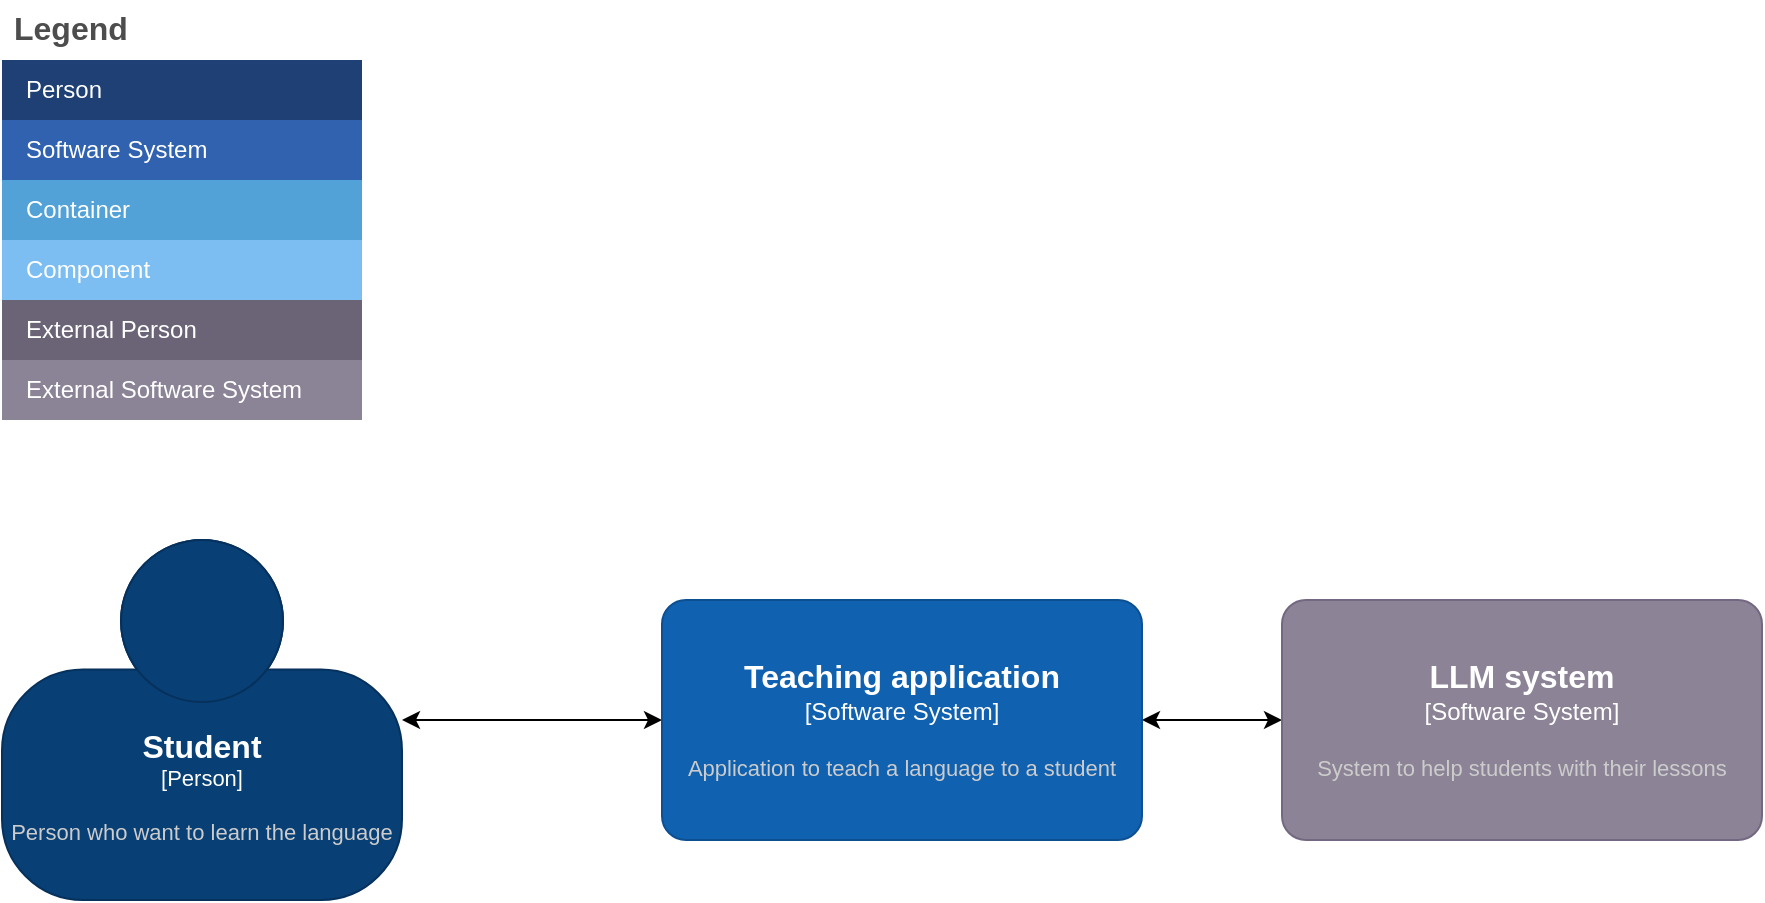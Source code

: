 <mxfile version="26.0.11" pages="3">
  <diagram name="System context diagram" id="aN_9jVO7q6sepmwTys5X">
    <mxGraphModel dx="1434" dy="738" grid="1" gridSize="10" guides="1" tooltips="1" connect="1" arrows="1" fold="1" page="1" pageScale="1" pageWidth="827" pageHeight="1169" math="0" shadow="0">
      <root>
        <mxCell id="0" />
        <mxCell id="1" parent="0" />
        <mxCell id="CmUgu9I3wbJfP3efiQkR-6" style="edgeStyle=orthogonalEdgeStyle;rounded=0;orthogonalLoop=1;jettySize=auto;html=1;startArrow=classic;startFill=1;" edge="1" parent="1" source="CmUgu9I3wbJfP3efiQkR-1" target="CmUgu9I3wbJfP3efiQkR-2">
          <mxGeometry relative="1" as="geometry" />
        </mxCell>
        <object placeholders="1" c4Name="Student" c4Type="Person" c4Description="Person who want to learn the language" label="&lt;font style=&quot;font-size: 16px&quot;&gt;&lt;b&gt;%c4Name%&lt;/b&gt;&lt;/font&gt;&lt;div&gt;[%c4Type%]&lt;/div&gt;&lt;br&gt;&lt;div&gt;&lt;font style=&quot;font-size: 11px&quot;&gt;&lt;font color=&quot;#cccccc&quot;&gt;%c4Description%&lt;/font&gt;&lt;/div&gt;" id="CmUgu9I3wbJfP3efiQkR-1">
          <mxCell style="html=1;fontSize=11;dashed=0;whiteSpace=wrap;fillColor=#083F75;strokeColor=#06315C;fontColor=#ffffff;shape=mxgraph.c4.person2;align=center;metaEdit=1;points=[[0.5,0,0],[1,0.5,0],[1,0.75,0],[0.75,1,0],[0.5,1,0],[0.25,1,0],[0,0.75,0],[0,0.5,0]];resizable=0;" vertex="1" parent="1">
            <mxGeometry x="40" y="270" width="200" height="180" as="geometry" />
          </mxCell>
        </object>
        <mxCell id="CmUgu9I3wbJfP3efiQkR-8" style="edgeStyle=orthogonalEdgeStyle;rounded=0;orthogonalLoop=1;jettySize=auto;html=1;startArrow=classic;startFill=1;" edge="1" parent="1" source="CmUgu9I3wbJfP3efiQkR-2" target="CmUgu9I3wbJfP3efiQkR-9">
          <mxGeometry relative="1" as="geometry">
            <mxPoint x="760" y="360" as="targetPoint" />
          </mxGeometry>
        </mxCell>
        <object placeholders="1" c4Name="Teaching application" c4Type="Software System" c4Description="Application to teach a language to a student" label="&lt;font style=&quot;font-size: 16px&quot;&gt;&lt;b&gt;%c4Name%&lt;/b&gt;&lt;/font&gt;&lt;div&gt;[%c4Type%]&lt;/div&gt;&lt;br&gt;&lt;div&gt;&lt;font style=&quot;font-size: 11px&quot;&gt;&lt;font color=&quot;#cccccc&quot;&gt;%c4Description%&lt;/font&gt;&lt;/div&gt;" id="CmUgu9I3wbJfP3efiQkR-2">
          <mxCell style="rounded=1;whiteSpace=wrap;html=1;labelBackgroundColor=none;fillColor=#1061B0;fontColor=#ffffff;align=center;arcSize=10;strokeColor=#0D5091;metaEdit=1;resizable=0;points=[[0.25,0,0],[0.5,0,0],[0.75,0,0],[1,0.25,0],[1,0.5,0],[1,0.75,0],[0.75,1,0],[0.5,1,0],[0.25,1,0],[0,0.75,0],[0,0.5,0],[0,0.25,0]];" vertex="1" parent="1">
            <mxGeometry x="370" y="300" width="240" height="120" as="geometry" />
          </mxCell>
        </object>
        <object placeholders="1" c4Name="LLM system" c4Type="Software System" c4Description="System to help students with their lessons" label="&lt;font style=&quot;font-size: 16px&quot;&gt;&lt;b&gt;%c4Name%&lt;/b&gt;&lt;/font&gt;&lt;div&gt;[%c4Type%]&lt;/div&gt;&lt;br&gt;&lt;div&gt;&lt;font style=&quot;font-size: 11px&quot;&gt;&lt;font color=&quot;#cccccc&quot;&gt;%c4Description%&lt;/font&gt;&lt;/div&gt;" id="CmUgu9I3wbJfP3efiQkR-9">
          <mxCell style="rounded=1;whiteSpace=wrap;html=1;labelBackgroundColor=none;fillColor=#8C8496;fontColor=#ffffff;align=center;arcSize=10;strokeColor=#736782;metaEdit=1;resizable=0;points=[[0.25,0,0],[0.5,0,0],[0.75,0,0],[1,0.25,0],[1,0.5,0],[1,0.75,0],[0.75,1,0],[0.5,1,0],[0.25,1,0],[0,0.75,0],[0,0.5,0],[0,0.25,0]];" vertex="1" parent="1">
            <mxGeometry x="680" y="300" width="240" height="120" as="geometry" />
          </mxCell>
        </object>
        <mxCell id="CmUgu9I3wbJfP3efiQkR-10" value="Legend" style="shape=table;startSize=30;container=1;collapsible=0;childLayout=tableLayout;fontSize=16;align=left;verticalAlign=top;fillColor=none;strokeColor=none;fontColor=#4D4D4D;fontStyle=1;spacingLeft=6;spacing=0;resizable=0;" vertex="1" parent="1">
          <mxGeometry x="40" width="180" height="210" as="geometry" />
        </mxCell>
        <mxCell id="CmUgu9I3wbJfP3efiQkR-11" value="" style="shape=tableRow;horizontal=0;startSize=0;swimlaneHead=0;swimlaneBody=0;strokeColor=inherit;top=0;left=0;bottom=0;right=0;collapsible=0;dropTarget=0;fillColor=none;points=[[0,0.5],[1,0.5]];portConstraint=eastwest;fontSize=12;" vertex="1" parent="CmUgu9I3wbJfP3efiQkR-10">
          <mxGeometry y="30" width="180" height="30" as="geometry" />
        </mxCell>
        <mxCell id="CmUgu9I3wbJfP3efiQkR-12" value="Person" style="shape=partialRectangle;html=1;whiteSpace=wrap;connectable=0;strokeColor=inherit;overflow=hidden;fillColor=#1E4074;top=0;left=0;bottom=0;right=0;pointerEvents=1;fontSize=12;align=left;fontColor=#FFFFFF;gradientColor=none;spacingLeft=10;spacingRight=4;" vertex="1" parent="CmUgu9I3wbJfP3efiQkR-11">
          <mxGeometry width="180" height="30" as="geometry">
            <mxRectangle width="180" height="30" as="alternateBounds" />
          </mxGeometry>
        </mxCell>
        <mxCell id="CmUgu9I3wbJfP3efiQkR-13" value="" style="shape=tableRow;horizontal=0;startSize=0;swimlaneHead=0;swimlaneBody=0;strokeColor=inherit;top=0;left=0;bottom=0;right=0;collapsible=0;dropTarget=0;fillColor=none;points=[[0,0.5],[1,0.5]];portConstraint=eastwest;fontSize=12;" vertex="1" parent="CmUgu9I3wbJfP3efiQkR-10">
          <mxGeometry y="60" width="180" height="30" as="geometry" />
        </mxCell>
        <mxCell id="CmUgu9I3wbJfP3efiQkR-14" value="Software System" style="shape=partialRectangle;html=1;whiteSpace=wrap;connectable=0;strokeColor=inherit;overflow=hidden;fillColor=#3162AF;top=0;left=0;bottom=0;right=0;pointerEvents=1;fontSize=12;align=left;fontColor=#FFFFFF;gradientColor=none;spacingLeft=10;spacingRight=4;" vertex="1" parent="CmUgu9I3wbJfP3efiQkR-13">
          <mxGeometry width="180" height="30" as="geometry">
            <mxRectangle width="180" height="30" as="alternateBounds" />
          </mxGeometry>
        </mxCell>
        <mxCell id="CmUgu9I3wbJfP3efiQkR-15" value="" style="shape=tableRow;horizontal=0;startSize=0;swimlaneHead=0;swimlaneBody=0;strokeColor=inherit;top=0;left=0;bottom=0;right=0;collapsible=0;dropTarget=0;fillColor=none;points=[[0,0.5],[1,0.5]];portConstraint=eastwest;fontSize=12;" vertex="1" parent="CmUgu9I3wbJfP3efiQkR-10">
          <mxGeometry y="90" width="180" height="30" as="geometry" />
        </mxCell>
        <mxCell id="CmUgu9I3wbJfP3efiQkR-16" value="Container" style="shape=partialRectangle;html=1;whiteSpace=wrap;connectable=0;strokeColor=inherit;overflow=hidden;fillColor=#52a2d8;top=0;left=0;bottom=0;right=0;pointerEvents=1;fontSize=12;align=left;fontColor=#FFFFFF;gradientColor=none;spacingLeft=10;spacingRight=4;" vertex="1" parent="CmUgu9I3wbJfP3efiQkR-15">
          <mxGeometry width="180" height="30" as="geometry">
            <mxRectangle width="180" height="30" as="alternateBounds" />
          </mxGeometry>
        </mxCell>
        <mxCell id="CmUgu9I3wbJfP3efiQkR-17" value="" style="shape=tableRow;horizontal=0;startSize=0;swimlaneHead=0;swimlaneBody=0;strokeColor=inherit;top=0;left=0;bottom=0;right=0;collapsible=0;dropTarget=0;fillColor=none;points=[[0,0.5],[1,0.5]];portConstraint=eastwest;fontSize=12;" vertex="1" parent="CmUgu9I3wbJfP3efiQkR-10">
          <mxGeometry y="120" width="180" height="30" as="geometry" />
        </mxCell>
        <mxCell id="CmUgu9I3wbJfP3efiQkR-18" value="Component" style="shape=partialRectangle;html=1;whiteSpace=wrap;connectable=0;strokeColor=inherit;overflow=hidden;fillColor=#7dbef2;top=0;left=0;bottom=0;right=0;pointerEvents=1;fontSize=12;align=left;fontColor=#FFFFFF;gradientColor=none;spacingLeft=10;spacingRight=4;" vertex="1" parent="CmUgu9I3wbJfP3efiQkR-17">
          <mxGeometry width="180" height="30" as="geometry">
            <mxRectangle width="180" height="30" as="alternateBounds" />
          </mxGeometry>
        </mxCell>
        <mxCell id="CmUgu9I3wbJfP3efiQkR-19" value="" style="shape=tableRow;horizontal=0;startSize=0;swimlaneHead=0;swimlaneBody=0;strokeColor=inherit;top=0;left=0;bottom=0;right=0;collapsible=0;dropTarget=0;fillColor=none;points=[[0,0.5],[1,0.5]];portConstraint=eastwest;fontSize=12;" vertex="1" parent="CmUgu9I3wbJfP3efiQkR-10">
          <mxGeometry y="150" width="180" height="30" as="geometry" />
        </mxCell>
        <mxCell id="CmUgu9I3wbJfP3efiQkR-20" value="External Person" style="shape=partialRectangle;html=1;whiteSpace=wrap;connectable=0;strokeColor=inherit;overflow=hidden;fillColor=#6b6477;top=0;left=0;bottom=0;right=0;pointerEvents=1;fontSize=12;align=left;fontColor=#FFFFFF;gradientColor=none;spacingLeft=10;spacingRight=4;" vertex="1" parent="CmUgu9I3wbJfP3efiQkR-19">
          <mxGeometry width="180" height="30" as="geometry">
            <mxRectangle width="180" height="30" as="alternateBounds" />
          </mxGeometry>
        </mxCell>
        <mxCell id="CmUgu9I3wbJfP3efiQkR-21" value="" style="shape=tableRow;horizontal=0;startSize=0;swimlaneHead=0;swimlaneBody=0;strokeColor=inherit;top=0;left=0;bottom=0;right=0;collapsible=0;dropTarget=0;fillColor=none;points=[[0,0.5],[1,0.5]];portConstraint=eastwest;fontSize=12;" vertex="1" parent="CmUgu9I3wbJfP3efiQkR-10">
          <mxGeometry y="180" width="180" height="30" as="geometry" />
        </mxCell>
        <mxCell id="CmUgu9I3wbJfP3efiQkR-22" value="External Software System" style="shape=partialRectangle;html=1;whiteSpace=wrap;connectable=0;strokeColor=inherit;overflow=hidden;fillColor=#8b8496;top=0;left=0;bottom=0;right=0;pointerEvents=1;fontSize=12;align=left;fontColor=#FFFFFF;gradientColor=none;spacingLeft=10;spacingRight=4;" vertex="1" parent="CmUgu9I3wbJfP3efiQkR-21">
          <mxGeometry width="180" height="30" as="geometry">
            <mxRectangle width="180" height="30" as="alternateBounds" />
          </mxGeometry>
        </mxCell>
      </root>
    </mxGraphModel>
  </diagram>
  <diagram id="MzyK1jZ0PgSWaddkWsds" name="Conceptual diagram">
    <mxGraphModel dx="1434" dy="738" grid="1" gridSize="10" guides="1" tooltips="1" connect="1" arrows="1" fold="1" page="1" pageScale="1" pageWidth="827" pageHeight="1169" math="0" shadow="0">
      <root>
        <mxCell id="0" />
        <mxCell id="1" parent="0" />
        <mxCell id="yqwuXTLjDyiq_05kDCI0-1" style="edgeStyle=orthogonalEdgeStyle;rounded=0;orthogonalLoop=1;jettySize=auto;html=1;startArrow=classic;startFill=1;" parent="1" source="yqwuXTLjDyiq_05kDCI0-2" target="yqwuXTLjDyiq_05kDCI0-25" edge="1">
          <mxGeometry relative="1" as="geometry">
            <mxPoint x="850" y="310" as="targetPoint" />
          </mxGeometry>
        </mxCell>
        <object placeholders="1" c4Name="Student" c4Type="Person" c4Description="Person who want to learn the language" label="&lt;font style=&quot;font-size: 16px&quot;&gt;&lt;b&gt;%c4Name%&lt;/b&gt;&lt;/font&gt;&lt;div&gt;[%c4Type%]&lt;/div&gt;&lt;br&gt;&lt;div&gt;&lt;font style=&quot;font-size: 11px&quot;&gt;&lt;font color=&quot;#cccccc&quot;&gt;%c4Description%&lt;/font&gt;&lt;/div&gt;" id="yqwuXTLjDyiq_05kDCI0-2">
          <mxCell style="html=1;fontSize=11;dashed=0;whiteSpace=wrap;fillColor=#083F75;strokeColor=#06315C;fontColor=#ffffff;shape=mxgraph.c4.person2;align=center;metaEdit=1;points=[[0.5,0,0],[1,0.5,0],[1,0.75,0],[0.75,1,0],[0.5,1,0],[0.25,1,0],[0,0.75,0],[0,0.5,0]];resizable=0;" parent="1" vertex="1">
            <mxGeometry x="340" y="90" width="200" height="180" as="geometry" />
          </mxCell>
        </object>
        <object placeholders="1" c4Name="LLM system" c4Type="Software System" c4Description="System to help students with their lessons" label="&lt;font style=&quot;font-size: 16px&quot;&gt;&lt;b&gt;%c4Name%&lt;/b&gt;&lt;/font&gt;&lt;div&gt;[%c4Type%]&lt;/div&gt;&lt;br&gt;&lt;div&gt;&lt;font style=&quot;font-size: 11px&quot;&gt;&lt;font color=&quot;#cccccc&quot;&gt;%c4Description%&lt;/font&gt;&lt;/div&gt;" id="yqwuXTLjDyiq_05kDCI0-9">
          <mxCell style="rounded=1;whiteSpace=wrap;html=1;labelBackgroundColor=none;fillColor=#8C8496;fontColor=#ffffff;align=center;arcSize=10;strokeColor=#736782;metaEdit=1;resizable=0;points=[[0.25,0,0],[0.5,0,0],[0.75,0,0],[1,0.25,0],[1,0.5,0],[1,0.75,0],[0.75,1,0],[0.5,1,0],[0.25,1,0],[0,0.75,0],[0,0.5,0],[0,0.25,0]];" parent="1" vertex="1">
            <mxGeometry x="1670" y="390" width="240" height="120" as="geometry" />
          </mxCell>
        </object>
        <mxCell id="yqwuXTLjDyiq_05kDCI0-10" value="Legend" style="shape=table;startSize=30;container=1;collapsible=0;childLayout=tableLayout;fontSize=16;align=left;verticalAlign=top;fillColor=none;strokeColor=none;fontColor=#4D4D4D;fontStyle=1;spacingLeft=6;spacing=0;resizable=0;" parent="1" vertex="1">
          <mxGeometry x="350" y="320" width="180" height="210" as="geometry" />
        </mxCell>
        <mxCell id="yqwuXTLjDyiq_05kDCI0-11" value="" style="shape=tableRow;horizontal=0;startSize=0;swimlaneHead=0;swimlaneBody=0;strokeColor=inherit;top=0;left=0;bottom=0;right=0;collapsible=0;dropTarget=0;fillColor=none;points=[[0,0.5],[1,0.5]];portConstraint=eastwest;fontSize=12;" parent="yqwuXTLjDyiq_05kDCI0-10" vertex="1">
          <mxGeometry y="30" width="180" height="30" as="geometry" />
        </mxCell>
        <mxCell id="yqwuXTLjDyiq_05kDCI0-12" value="Person" style="shape=partialRectangle;html=1;whiteSpace=wrap;connectable=0;strokeColor=inherit;overflow=hidden;fillColor=#1E4074;top=0;left=0;bottom=0;right=0;pointerEvents=1;fontSize=12;align=left;fontColor=#FFFFFF;gradientColor=none;spacingLeft=10;spacingRight=4;" parent="yqwuXTLjDyiq_05kDCI0-11" vertex="1">
          <mxGeometry width="180" height="30" as="geometry">
            <mxRectangle width="180" height="30" as="alternateBounds" />
          </mxGeometry>
        </mxCell>
        <mxCell id="yqwuXTLjDyiq_05kDCI0-13" value="" style="shape=tableRow;horizontal=0;startSize=0;swimlaneHead=0;swimlaneBody=0;strokeColor=inherit;top=0;left=0;bottom=0;right=0;collapsible=0;dropTarget=0;fillColor=none;points=[[0,0.5],[1,0.5]];portConstraint=eastwest;fontSize=12;" parent="yqwuXTLjDyiq_05kDCI0-10" vertex="1">
          <mxGeometry y="60" width="180" height="30" as="geometry" />
        </mxCell>
        <mxCell id="yqwuXTLjDyiq_05kDCI0-14" value="Software System" style="shape=partialRectangle;html=1;whiteSpace=wrap;connectable=0;strokeColor=inherit;overflow=hidden;fillColor=#3162AF;top=0;left=0;bottom=0;right=0;pointerEvents=1;fontSize=12;align=left;fontColor=#FFFFFF;gradientColor=none;spacingLeft=10;spacingRight=4;" parent="yqwuXTLjDyiq_05kDCI0-13" vertex="1">
          <mxGeometry width="180" height="30" as="geometry">
            <mxRectangle width="180" height="30" as="alternateBounds" />
          </mxGeometry>
        </mxCell>
        <mxCell id="yqwuXTLjDyiq_05kDCI0-15" value="" style="shape=tableRow;horizontal=0;startSize=0;swimlaneHead=0;swimlaneBody=0;strokeColor=inherit;top=0;left=0;bottom=0;right=0;collapsible=0;dropTarget=0;fillColor=none;points=[[0,0.5],[1,0.5]];portConstraint=eastwest;fontSize=12;" parent="yqwuXTLjDyiq_05kDCI0-10" vertex="1">
          <mxGeometry y="90" width="180" height="30" as="geometry" />
        </mxCell>
        <mxCell id="yqwuXTLjDyiq_05kDCI0-16" value="Container" style="shape=partialRectangle;html=1;whiteSpace=wrap;connectable=0;strokeColor=inherit;overflow=hidden;fillColor=#52a2d8;top=0;left=0;bottom=0;right=0;pointerEvents=1;fontSize=12;align=left;fontColor=#FFFFFF;gradientColor=none;spacingLeft=10;spacingRight=4;" parent="yqwuXTLjDyiq_05kDCI0-15" vertex="1">
          <mxGeometry width="180" height="30" as="geometry">
            <mxRectangle width="180" height="30" as="alternateBounds" />
          </mxGeometry>
        </mxCell>
        <mxCell id="yqwuXTLjDyiq_05kDCI0-17" value="" style="shape=tableRow;horizontal=0;startSize=0;swimlaneHead=0;swimlaneBody=0;strokeColor=inherit;top=0;left=0;bottom=0;right=0;collapsible=0;dropTarget=0;fillColor=none;points=[[0,0.5],[1,0.5]];portConstraint=eastwest;fontSize=12;" parent="yqwuXTLjDyiq_05kDCI0-10" vertex="1">
          <mxGeometry y="120" width="180" height="30" as="geometry" />
        </mxCell>
        <mxCell id="yqwuXTLjDyiq_05kDCI0-18" value="Component" style="shape=partialRectangle;html=1;whiteSpace=wrap;connectable=0;strokeColor=inherit;overflow=hidden;fillColor=#7dbef2;top=0;left=0;bottom=0;right=0;pointerEvents=1;fontSize=12;align=left;fontColor=#FFFFFF;gradientColor=none;spacingLeft=10;spacingRight=4;" parent="yqwuXTLjDyiq_05kDCI0-17" vertex="1">
          <mxGeometry width="180" height="30" as="geometry">
            <mxRectangle width="180" height="30" as="alternateBounds" />
          </mxGeometry>
        </mxCell>
        <mxCell id="yqwuXTLjDyiq_05kDCI0-19" value="" style="shape=tableRow;horizontal=0;startSize=0;swimlaneHead=0;swimlaneBody=0;strokeColor=inherit;top=0;left=0;bottom=0;right=0;collapsible=0;dropTarget=0;fillColor=none;points=[[0,0.5],[1,0.5]];portConstraint=eastwest;fontSize=12;" parent="yqwuXTLjDyiq_05kDCI0-10" vertex="1">
          <mxGeometry y="150" width="180" height="30" as="geometry" />
        </mxCell>
        <mxCell id="yqwuXTLjDyiq_05kDCI0-20" value="External Person" style="shape=partialRectangle;html=1;whiteSpace=wrap;connectable=0;strokeColor=inherit;overflow=hidden;fillColor=#6b6477;top=0;left=0;bottom=0;right=0;pointerEvents=1;fontSize=12;align=left;fontColor=#FFFFFF;gradientColor=none;spacingLeft=10;spacingRight=4;" parent="yqwuXTLjDyiq_05kDCI0-19" vertex="1">
          <mxGeometry width="180" height="30" as="geometry">
            <mxRectangle width="180" height="30" as="alternateBounds" />
          </mxGeometry>
        </mxCell>
        <mxCell id="yqwuXTLjDyiq_05kDCI0-21" value="" style="shape=tableRow;horizontal=0;startSize=0;swimlaneHead=0;swimlaneBody=0;strokeColor=inherit;top=0;left=0;bottom=0;right=0;collapsible=0;dropTarget=0;fillColor=none;points=[[0,0.5],[1,0.5]];portConstraint=eastwest;fontSize=12;" parent="yqwuXTLjDyiq_05kDCI0-10" vertex="1">
          <mxGeometry y="180" width="180" height="30" as="geometry" />
        </mxCell>
        <mxCell id="yqwuXTLjDyiq_05kDCI0-22" value="External Software System" style="shape=partialRectangle;html=1;whiteSpace=wrap;connectable=0;strokeColor=inherit;overflow=hidden;fillColor=#8b8496;top=0;left=0;bottom=0;right=0;pointerEvents=1;fontSize=12;align=left;fontColor=#FFFFFF;gradientColor=none;spacingLeft=10;spacingRight=4;" parent="yqwuXTLjDyiq_05kDCI0-21" vertex="1">
          <mxGeometry width="180" height="30" as="geometry">
            <mxRectangle width="180" height="30" as="alternateBounds" />
          </mxGeometry>
        </mxCell>
        <object placeholders="1" c4Name="Teaching system" c4Type="SystemScopeBoundary" c4Application="Software System" label="&lt;font style=&quot;font-size: 16px&quot;&gt;&lt;b&gt;&lt;div style=&quot;text-align: left&quot;&gt;%c4Name%&lt;/div&gt;&lt;/b&gt;&lt;/font&gt;&lt;div style=&quot;text-align: left&quot;&gt;[%c4Application%]&lt;/div&gt;" id="yqwuXTLjDyiq_05kDCI0-23">
          <mxCell style="rounded=1;fontSize=11;whiteSpace=wrap;html=1;dashed=1;arcSize=20;fillColor=none;strokeColor=#666666;fontColor=#333333;labelBackgroundColor=none;align=left;verticalAlign=bottom;labelBorderColor=none;spacingTop=0;spacing=10;dashPattern=8 4;metaEdit=1;rotatable=0;perimeter=rectanglePerimeter;noLabel=0;labelPadding=0;allowArrows=0;connectable=0;expand=0;recursiveResize=0;editable=1;pointerEvents=0;absoluteArcSize=1;points=[[0.25,0,0],[0.5,0,0],[0.75,0,0],[1,0.25,0],[1,0.5,0],[1,0.75,0],[0.75,1,0],[0.5,1,0],[0.25,1,0],[0,0.75,0],[0,0.5,0],[0,0.25,0]];" parent="1" vertex="1">
            <mxGeometry x="650" y="70" width="890" height="750" as="geometry" />
          </mxCell>
        </object>
        <mxCell id="II3BnbkmQX-80C8ToJDy-2" style="edgeStyle=orthogonalEdgeStyle;rounded=0;orthogonalLoop=1;jettySize=auto;html=1;startArrow=classic;startFill=1;" parent="1" source="yqwuXTLjDyiq_05kDCI0-24" target="yqwuXTLjDyiq_05kDCI0-26" edge="1">
          <mxGeometry relative="1" as="geometry" />
        </mxCell>
        <object placeholders="1" c4Name="Single page application" c4Type="Container" c4Technology="e.g. JavaScript, Angular etc." c4Description="Description of web browser container role/responsibility." label="&lt;font style=&quot;font-size: 16px&quot;&gt;&lt;b&gt;%c4Name%&lt;/b&gt;&lt;/font&gt;&lt;div&gt;[%c4Type%:&amp;nbsp;%c4Technology%]&lt;/div&gt;&lt;br&gt;&lt;div&gt;&lt;font style=&quot;font-size: 11px&quot;&gt;&lt;font color=&quot;#E6E6E6&quot;&gt;%c4Description%&lt;/font&gt;&lt;/div&gt;" id="yqwuXTLjDyiq_05kDCI0-24">
          <mxCell style="shape=mxgraph.c4.webBrowserContainer2;whiteSpace=wrap;html=1;boundedLbl=1;rounded=0;labelBackgroundColor=none;strokeColor=#118ACD;fillColor=#23A2D9;strokeColor=#118ACD;strokeColor2=#0E7DAD;fontSize=12;fontColor=#ffffff;align=center;metaEdit=1;points=[[0.5,0,0],[1,0.25,0],[1,0.5,0],[1,0.75,0],[0.5,1,0],[0,0.75,0],[0,0.5,0],[0,0.25,0]];resizable=0;" parent="1" vertex="1">
            <mxGeometry x="1120" y="100" width="240" height="160" as="geometry" />
          </mxCell>
        </object>
        <mxCell id="II3BnbkmQX-80C8ToJDy-1" style="edgeStyle=orthogonalEdgeStyle;rounded=0;orthogonalLoop=1;jettySize=auto;html=1;startArrow=classic;startFill=1;" parent="1" source="yqwuXTLjDyiq_05kDCI0-25" target="yqwuXTLjDyiq_05kDCI0-24" edge="1">
          <mxGeometry relative="1" as="geometry" />
        </mxCell>
        <object placeholders="1" c4Name="Web application" c4Type="Container" c4Technology="React" c4Description="Delivers the static pages and the internet teaching single page application" label="&lt;font style=&quot;font-size: 16px&quot;&gt;&lt;b&gt;%c4Name%&lt;/b&gt;&lt;/font&gt;&lt;div&gt;[%c4Type%: %c4Technology%]&lt;/div&gt;&lt;br&gt;&lt;div&gt;&lt;font style=&quot;font-size: 11px&quot;&gt;&lt;font color=&quot;#E6E6E6&quot;&gt;%c4Description%&lt;/font&gt;&lt;/div&gt;" id="yqwuXTLjDyiq_05kDCI0-25">
          <mxCell style="rounded=1;whiteSpace=wrap;html=1;fontSize=11;labelBackgroundColor=none;fillColor=#23A2D9;fontColor=#ffffff;align=center;arcSize=10;strokeColor=#0E7DAD;metaEdit=1;resizable=0;points=[[0.25,0,0],[0.5,0,0],[0.75,0,0],[1,0.25,0],[1,0.5,0],[1,0.75,0],[0.75,1,0],[0.5,1,0],[0.25,1,0],[0,0.75,0],[0,0.5,0],[0,0.25,0]];" parent="1" vertex="1">
            <mxGeometry x="750" y="120" width="240" height="120" as="geometry" />
          </mxCell>
        </object>
        <mxCell id="II3BnbkmQX-80C8ToJDy-3" style="edgeStyle=orthogonalEdgeStyle;rounded=0;orthogonalLoop=1;jettySize=auto;html=1;startArrow=classic;startFill=1;" parent="1" source="yqwuXTLjDyiq_05kDCI0-26" target="yqwuXTLjDyiq_05kDCI0-9" edge="1">
          <mxGeometry relative="1" as="geometry" />
        </mxCell>
        <mxCell id="pTzR2u-v7yI4xB5oMfek-2" style="edgeStyle=orthogonalEdgeStyle;rounded=0;orthogonalLoop=1;jettySize=auto;html=1;startArrow=classic;startFill=1;" parent="1" source="yqwuXTLjDyiq_05kDCI0-26" target="nAzOKeVRJL5CSSMwaylC-1" edge="1">
          <mxGeometry relative="1" as="geometry" />
        </mxCell>
        <object placeholders="1" c4Name="Api application" c4Type="Container" c4Technology="Python, Flask" c4Description="Provides the teaching functionalities via RestFull API" label="&lt;font style=&quot;font-size: 16px&quot;&gt;&lt;b&gt;%c4Name%&lt;/b&gt;&lt;/font&gt;&lt;div&gt;[%c4Type%: %c4Technology%]&lt;/div&gt;&lt;br&gt;&lt;div&gt;&lt;font style=&quot;font-size: 11px&quot;&gt;&lt;font color=&quot;#E6E6E6&quot;&gt;%c4Description%&lt;/font&gt;&lt;/div&gt;" id="yqwuXTLjDyiq_05kDCI0-26">
          <mxCell style="rounded=1;whiteSpace=wrap;html=1;fontSize=11;labelBackgroundColor=none;fillColor=#23A2D9;fontColor=#ffffff;align=center;arcSize=10;strokeColor=#0E7DAD;metaEdit=1;resizable=0;points=[[0.25,0,0],[0.5,0,0],[0.75,0,0],[1,0.25,0],[1,0.5,0],[1,0.75,0],[0.75,1,0],[0.5,1,0],[0.25,1,0],[0,0.75,0],[0,0.5,0],[0,0.25,0]];" parent="1" vertex="1">
            <mxGeometry x="1120" y="390" width="240" height="120" as="geometry" />
          </mxCell>
        </object>
        <object placeholders="1" c4Name="Teaching Database" c4Type="Container" c4Technology="SQLite3" c4Description="Store user information and teaching elements" label="&lt;font style=&quot;font-size: 16px&quot;&gt;&lt;b&gt;%c4Name%&lt;/b&gt;&lt;/font&gt;&lt;div&gt;[%c4Type%:&amp;nbsp;%c4Technology%]&lt;/div&gt;&lt;br&gt;&lt;div&gt;&lt;font style=&quot;font-size: 11px&quot;&gt;&lt;font color=&quot;#E6E6E6&quot;&gt;%c4Description%&lt;/font&gt;&lt;/div&gt;" id="nAzOKeVRJL5CSSMwaylC-1">
          <mxCell style="shape=cylinder3;size=15;whiteSpace=wrap;html=1;boundedLbl=1;rounded=0;labelBackgroundColor=none;fillColor=#23A2D9;fontSize=12;fontColor=#ffffff;align=center;strokeColor=#0E7DAD;metaEdit=1;points=[[0.5,0,0],[1,0.25,0],[1,0.5,0],[1,0.75,0],[0.5,1,0],[0,0.75,0],[0,0.5,0],[0,0.25,0]];resizable=0;" parent="1" vertex="1">
            <mxGeometry x="1120" y="660" width="240" height="120" as="geometry" />
          </mxCell>
        </object>
      </root>
    </mxGraphModel>
  </diagram>
  <diagram id="6ARZYM0lOGHH6YCxGidD" name="Logical diagram">
    <mxGraphModel dx="1509" dy="777" grid="1" gridSize="10" guides="1" tooltips="1" connect="1" arrows="1" fold="1" page="1" pageScale="1" pageWidth="827" pageHeight="1169" math="0" shadow="0">
      <root>
        <mxCell id="0" />
        <mxCell id="1" parent="0" />
        <object placeholders="1" c4Name="LLM system" c4Type="Software System" c4Description="System to help students with their lessons" label="&lt;font style=&quot;font-size: 16px&quot;&gt;&lt;b&gt;%c4Name%&lt;/b&gt;&lt;/font&gt;&lt;div&gt;[%c4Type%]&lt;/div&gt;&lt;br&gt;&lt;div&gt;&lt;font style=&quot;font-size: 11px&quot;&gt;&lt;font color=&quot;#cccccc&quot;&gt;%c4Description%&lt;/font&gt;&lt;/div&gt;" id="WxLrK4Px1-FRtkLCUEh5-3">
          <mxCell style="rounded=1;whiteSpace=wrap;html=1;labelBackgroundColor=none;fillColor=#8C8496;fontColor=#ffffff;align=center;arcSize=10;strokeColor=#736782;metaEdit=1;resizable=0;points=[[0.25,0,0],[0.5,0,0],[0.75,0,0],[1,0.25,0],[1,0.5,0],[1,0.75,0],[0.75,1,0],[0.5,1,0],[0.25,1,0],[0,0.75,0],[0,0.5,0],[0,0.25,0]];" parent="1" vertex="1">
            <mxGeometry x="2850" y="571" width="240" height="120" as="geometry" />
          </mxCell>
        </object>
        <mxCell id="WxLrK4Px1-FRtkLCUEh5-4" value="Legend" style="shape=table;startSize=30;container=1;collapsible=0;childLayout=tableLayout;fontSize=16;align=left;verticalAlign=top;fillColor=none;strokeColor=none;fontColor=#4D4D4D;fontStyle=1;spacingLeft=6;spacing=0;resizable=0;" parent="1" vertex="1">
          <mxGeometry x="270" y="710" width="180" height="210" as="geometry" />
        </mxCell>
        <mxCell id="WxLrK4Px1-FRtkLCUEh5-5" value="" style="shape=tableRow;horizontal=0;startSize=0;swimlaneHead=0;swimlaneBody=0;strokeColor=inherit;top=0;left=0;bottom=0;right=0;collapsible=0;dropTarget=0;fillColor=none;points=[[0,0.5],[1,0.5]];portConstraint=eastwest;fontSize=12;" parent="WxLrK4Px1-FRtkLCUEh5-4" vertex="1">
          <mxGeometry y="30" width="180" height="30" as="geometry" />
        </mxCell>
        <mxCell id="WxLrK4Px1-FRtkLCUEh5-6" value="Person" style="shape=partialRectangle;html=1;whiteSpace=wrap;connectable=0;strokeColor=inherit;overflow=hidden;fillColor=#1E4074;top=0;left=0;bottom=0;right=0;pointerEvents=1;fontSize=12;align=left;fontColor=#FFFFFF;gradientColor=none;spacingLeft=10;spacingRight=4;" parent="WxLrK4Px1-FRtkLCUEh5-5" vertex="1">
          <mxGeometry width="180" height="30" as="geometry">
            <mxRectangle width="180" height="30" as="alternateBounds" />
          </mxGeometry>
        </mxCell>
        <mxCell id="WxLrK4Px1-FRtkLCUEh5-7" value="" style="shape=tableRow;horizontal=0;startSize=0;swimlaneHead=0;swimlaneBody=0;strokeColor=inherit;top=0;left=0;bottom=0;right=0;collapsible=0;dropTarget=0;fillColor=none;points=[[0,0.5],[1,0.5]];portConstraint=eastwest;fontSize=12;" parent="WxLrK4Px1-FRtkLCUEh5-4" vertex="1">
          <mxGeometry y="60" width="180" height="30" as="geometry" />
        </mxCell>
        <mxCell id="WxLrK4Px1-FRtkLCUEh5-8" value="Software System" style="shape=partialRectangle;html=1;whiteSpace=wrap;connectable=0;strokeColor=inherit;overflow=hidden;fillColor=#3162AF;top=0;left=0;bottom=0;right=0;pointerEvents=1;fontSize=12;align=left;fontColor=#FFFFFF;gradientColor=none;spacingLeft=10;spacingRight=4;" parent="WxLrK4Px1-FRtkLCUEh5-7" vertex="1">
          <mxGeometry width="180" height="30" as="geometry">
            <mxRectangle width="180" height="30" as="alternateBounds" />
          </mxGeometry>
        </mxCell>
        <mxCell id="WxLrK4Px1-FRtkLCUEh5-9" value="" style="shape=tableRow;horizontal=0;startSize=0;swimlaneHead=0;swimlaneBody=0;strokeColor=inherit;top=0;left=0;bottom=0;right=0;collapsible=0;dropTarget=0;fillColor=none;points=[[0,0.5],[1,0.5]];portConstraint=eastwest;fontSize=12;" parent="WxLrK4Px1-FRtkLCUEh5-4" vertex="1">
          <mxGeometry y="90" width="180" height="30" as="geometry" />
        </mxCell>
        <mxCell id="WxLrK4Px1-FRtkLCUEh5-10" value="Container" style="shape=partialRectangle;html=1;whiteSpace=wrap;connectable=0;strokeColor=inherit;overflow=hidden;fillColor=#52a2d8;top=0;left=0;bottom=0;right=0;pointerEvents=1;fontSize=12;align=left;fontColor=#FFFFFF;gradientColor=none;spacingLeft=10;spacingRight=4;" parent="WxLrK4Px1-FRtkLCUEh5-9" vertex="1">
          <mxGeometry width="180" height="30" as="geometry">
            <mxRectangle width="180" height="30" as="alternateBounds" />
          </mxGeometry>
        </mxCell>
        <mxCell id="WxLrK4Px1-FRtkLCUEh5-11" value="" style="shape=tableRow;horizontal=0;startSize=0;swimlaneHead=0;swimlaneBody=0;strokeColor=inherit;top=0;left=0;bottom=0;right=0;collapsible=0;dropTarget=0;fillColor=none;points=[[0,0.5],[1,0.5]];portConstraint=eastwest;fontSize=12;" parent="WxLrK4Px1-FRtkLCUEh5-4" vertex="1">
          <mxGeometry y="120" width="180" height="30" as="geometry" />
        </mxCell>
        <mxCell id="WxLrK4Px1-FRtkLCUEh5-12" value="Component" style="shape=partialRectangle;html=1;whiteSpace=wrap;connectable=0;strokeColor=inherit;overflow=hidden;fillColor=#7dbef2;top=0;left=0;bottom=0;right=0;pointerEvents=1;fontSize=12;align=left;fontColor=#FFFFFF;gradientColor=none;spacingLeft=10;spacingRight=4;" parent="WxLrK4Px1-FRtkLCUEh5-11" vertex="1">
          <mxGeometry width="180" height="30" as="geometry">
            <mxRectangle width="180" height="30" as="alternateBounds" />
          </mxGeometry>
        </mxCell>
        <mxCell id="WxLrK4Px1-FRtkLCUEh5-13" value="" style="shape=tableRow;horizontal=0;startSize=0;swimlaneHead=0;swimlaneBody=0;strokeColor=inherit;top=0;left=0;bottom=0;right=0;collapsible=0;dropTarget=0;fillColor=none;points=[[0,0.5],[1,0.5]];portConstraint=eastwest;fontSize=12;" parent="WxLrK4Px1-FRtkLCUEh5-4" vertex="1">
          <mxGeometry y="150" width="180" height="30" as="geometry" />
        </mxCell>
        <mxCell id="WxLrK4Px1-FRtkLCUEh5-14" value="External Person" style="shape=partialRectangle;html=1;whiteSpace=wrap;connectable=0;strokeColor=inherit;overflow=hidden;fillColor=#6b6477;top=0;left=0;bottom=0;right=0;pointerEvents=1;fontSize=12;align=left;fontColor=#FFFFFF;gradientColor=none;spacingLeft=10;spacingRight=4;" parent="WxLrK4Px1-FRtkLCUEh5-13" vertex="1">
          <mxGeometry width="180" height="30" as="geometry">
            <mxRectangle width="180" height="30" as="alternateBounds" />
          </mxGeometry>
        </mxCell>
        <mxCell id="WxLrK4Px1-FRtkLCUEh5-15" value="" style="shape=tableRow;horizontal=0;startSize=0;swimlaneHead=0;swimlaneBody=0;strokeColor=inherit;top=0;left=0;bottom=0;right=0;collapsible=0;dropTarget=0;fillColor=none;points=[[0,0.5],[1,0.5]];portConstraint=eastwest;fontSize=12;" parent="WxLrK4Px1-FRtkLCUEh5-4" vertex="1">
          <mxGeometry y="180" width="180" height="30" as="geometry" />
        </mxCell>
        <mxCell id="WxLrK4Px1-FRtkLCUEh5-16" value="External Software System" style="shape=partialRectangle;html=1;whiteSpace=wrap;connectable=0;strokeColor=inherit;overflow=hidden;fillColor=#8b8496;top=0;left=0;bottom=0;right=0;pointerEvents=1;fontSize=12;align=left;fontColor=#FFFFFF;gradientColor=none;spacingLeft=10;spacingRight=4;" parent="WxLrK4Px1-FRtkLCUEh5-15" vertex="1">
          <mxGeometry width="180" height="30" as="geometry">
            <mxRectangle width="180" height="30" as="alternateBounds" />
          </mxGeometry>
        </mxCell>
        <mxCell id="WxLrK4Px1-FRtkLCUEh5-28" style="edgeStyle=orthogonalEdgeStyle;rounded=0;orthogonalLoop=1;jettySize=auto;html=1;" parent="1" source="WxLrK4Px1-FRtkLCUEh5-19" target="WxLrK4Px1-FRtkLCUEh5-27" edge="1">
          <mxGeometry relative="1" as="geometry" />
        </mxCell>
        <object placeholders="1" c4Name="Single page application" c4Type="Container" c4Technology="e.g. JavaScript, Angular etc." c4Description="Description of web browser container role/responsibility." label="&lt;font style=&quot;font-size: 16px&quot;&gt;&lt;b&gt;%c4Name%&lt;/b&gt;&lt;/font&gt;&lt;div&gt;[%c4Type%:&amp;nbsp;%c4Technology%]&lt;/div&gt;&lt;br&gt;&lt;div&gt;&lt;font style=&quot;font-size: 11px&quot;&gt;&lt;font color=&quot;#E6E6E6&quot;&gt;%c4Description%&lt;/font&gt;&lt;/div&gt;" id="WxLrK4Px1-FRtkLCUEh5-19">
          <mxCell style="shape=mxgraph.c4.webBrowserContainer2;whiteSpace=wrap;html=1;boundedLbl=1;rounded=0;labelBackgroundColor=none;strokeColor=#118ACD;fillColor=#23A2D9;strokeColor=#118ACD;strokeColor2=#0E7DAD;fontSize=12;fontColor=#ffffff;align=center;metaEdit=1;points=[[0.5,0,0],[1,0.25,0],[1,0.5,0],[1,0.75,0],[0.5,1,0],[0,0.75,0],[0,0.5,0],[0,0.25,0]];resizable=0;" parent="1" vertex="1">
            <mxGeometry x="270" y="390" width="240" height="160" as="geometry" />
          </mxCell>
        </object>
        <object placeholders="1" c4Name="Teaching Database" c4Type="Container" c4Technology="SQLite3" c4Description="Store user information and teaching elements" label="&lt;font style=&quot;font-size: 16px&quot;&gt;&lt;b&gt;%c4Name%&lt;/b&gt;&lt;/font&gt;&lt;div&gt;[%c4Type%:&amp;nbsp;%c4Technology%]&lt;/div&gt;&lt;br&gt;&lt;div&gt;&lt;font style=&quot;font-size: 11px&quot;&gt;&lt;font color=&quot;#E6E6E6&quot;&gt;%c4Description%&lt;/font&gt;&lt;/div&gt;" id="WxLrK4Px1-FRtkLCUEh5-25">
          <mxCell style="shape=cylinder3;size=15;whiteSpace=wrap;html=1;boundedLbl=1;rounded=0;labelBackgroundColor=none;fillColor=#23A2D9;fontSize=12;fontColor=#ffffff;align=center;strokeColor=#0E7DAD;metaEdit=1;points=[[0.5,0,0],[1,0.25,0],[1,0.5,0],[1,0.75,0],[0.5,1,0],[0,0.75,0],[0,0.5,0],[0,0.25,0]];resizable=0;" parent="1" vertex="1">
            <mxGeometry x="1790" y="1111" width="240" height="120" as="geometry" />
          </mxCell>
        </object>
        <object placeholders="1" c4Name="API application" c4Type="ContainerScopeBoundary" c4Application="Container" label="&lt;font style=&quot;font-size: 16px&quot;&gt;&lt;b&gt;&lt;div style=&quot;text-align: left&quot;&gt;%c4Name%&lt;/div&gt;&lt;/b&gt;&lt;/font&gt;&lt;div style=&quot;text-align: left&quot;&gt;[%c4Application%]&lt;/div&gt;" id="WxLrK4Px1-FRtkLCUEh5-26">
          <mxCell style="rounded=1;fontSize=11;whiteSpace=wrap;html=1;dashed=1;arcSize=20;fillColor=none;strokeColor=#666666;fontColor=#333333;labelBackgroundColor=none;align=left;verticalAlign=bottom;labelBorderColor=none;spacingTop=0;spacing=10;dashPattern=8 4;metaEdit=1;rotatable=0;perimeter=rectanglePerimeter;noLabel=0;labelPadding=0;allowArrows=0;connectable=0;expand=0;recursiveResize=0;editable=1;pointerEvents=0;absoluteArcSize=1;points=[[0.25,0,0],[0.5,0,0],[0.75,0,0],[1,0.25,0],[1,0.5,0],[1,0.75,0],[0.75,1,0],[0.5,1,0],[0.25,1,0],[0,0.75,0],[0,0.5,0],[0,0.25,0]];" parent="1" vertex="1">
            <mxGeometry x="740" y="330" width="2050" height="700" as="geometry" />
          </mxCell>
        </object>
        <mxCell id="n32_zZOZb8lNKAeGoTAY-11" style="edgeStyle=orthogonalEdgeStyle;rounded=0;orthogonalLoop=1;jettySize=auto;html=1;" parent="1" source="WxLrK4Px1-FRtkLCUEh5-27" target="n32_zZOZb8lNKAeGoTAY-12" edge="1">
          <mxGeometry relative="1" as="geometry">
            <mxPoint x="1450" y="470" as="targetPoint" />
          </mxGeometry>
        </mxCell>
        <object placeholders="1" c4Name="Sentence contstructor controller" c4Type="Controller component" c4Technology="Python" c4Description="Description of component role/responsibility." label="&lt;font style=&quot;font-size: 16px&quot;&gt;&lt;b&gt;%c4Name%&lt;/b&gt;&lt;/font&gt;&lt;div&gt;[%c4Type%: %c4Technology%]&lt;/div&gt;&lt;br&gt;&lt;div&gt;&lt;font style=&quot;font-size: 11px&quot;&gt;%c4Description%&lt;/font&gt;&lt;/div&gt;" id="WxLrK4Px1-FRtkLCUEh5-27">
          <mxCell style="rounded=1;whiteSpace=wrap;html=1;labelBackgroundColor=none;fillColor=#63BEF2;fontColor=#ffffff;align=center;arcSize=6;strokeColor=#2086C9;metaEdit=1;resizable=0;points=[[0.25,0,0],[0.5,0,0],[0.75,0,0],[1,0.25,0],[1,0.5,0],[1,0.75,0],[0.75,1,0],[0.5,1,0],[0.25,1,0],[0,0.75,0],[0,0.5,0],[0,0.25,0]];" parent="1" vertex="1">
            <mxGeometry x="760" y="410" width="240" height="120" as="geometry" />
          </mxCell>
        </object>
        <mxCell id="n32_zZOZb8lNKAeGoTAY-6" style="edgeStyle=orthogonalEdgeStyle;rounded=0;orthogonalLoop=1;jettySize=auto;html=1;" parent="1" source="n32_zZOZb8lNKAeGoTAY-1" target="n32_zZOZb8lNKAeGoTAY-5" edge="1">
          <mxGeometry relative="1" as="geometry" />
        </mxCell>
        <mxCell id="n32_zZOZb8lNKAeGoTAY-16" style="edgeStyle=orthogonalEdgeStyle;rounded=0;orthogonalLoop=1;jettySize=auto;html=1;" parent="1" source="n32_zZOZb8lNKAeGoTAY-1" target="n32_zZOZb8lNKAeGoTAY-2" edge="1">
          <mxGeometry relative="1" as="geometry" />
        </mxCell>
        <object placeholders="1" c4Name="Save student sentence " c4Type="use case component" c4Technology="Python" c4Description="Save english sentences provides by student to avoid same sentence in a short interval" label="&lt;font style=&quot;font-size: 16px&quot;&gt;&lt;b&gt;%c4Name%&lt;/b&gt;&lt;/font&gt;&lt;div&gt;[%c4Type%: %c4Technology%]&lt;/div&gt;&lt;br&gt;&lt;div&gt;&lt;font style=&quot;font-size: 11px&quot;&gt;%c4Description%&lt;/font&gt;&lt;/div&gt;" id="n32_zZOZb8lNKAeGoTAY-1">
          <mxCell style="rounded=1;whiteSpace=wrap;html=1;labelBackgroundColor=none;fillColor=#63BEF2;fontColor=#ffffff;align=center;arcSize=6;strokeColor=#2086C9;metaEdit=1;resizable=0;points=[[0.25,0,0],[0.5,0,0],[0.75,0,0],[1,0.25,0],[1,0.5,0],[1,0.75,0],[0.75,1,0],[0.5,1,0],[0.25,1,0],[0,0.75,0],[0,0.5,0],[0,0.25,0]];" parent="1" vertex="1">
            <mxGeometry x="1330" y="570" width="240" height="120" as="geometry" />
          </mxCell>
        </object>
        <mxCell id="n32_zZOZb8lNKAeGoTAY-3" style="edgeStyle=orthogonalEdgeStyle;rounded=0;orthogonalLoop=1;jettySize=auto;html=1;" parent="1" source="n32_zZOZb8lNKAeGoTAY-2" target="WxLrK4Px1-FRtkLCUEh5-19" edge="1">
          <mxGeometry relative="1" as="geometry" />
        </mxCell>
        <object placeholders="1" c4Name="Sentence contstructor presenter" c4Type="Presenter component" c4Technology="Python" c4Description="Description of component role/responsibility." label="&lt;font style=&quot;font-size: 16px&quot;&gt;&lt;b&gt;%c4Name%&lt;/b&gt;&lt;/font&gt;&lt;div&gt;[%c4Type%: %c4Technology%]&lt;/div&gt;&lt;br&gt;&lt;div&gt;&lt;font style=&quot;font-size: 11px&quot;&gt;%c4Description%&lt;/font&gt;&lt;/div&gt;" id="n32_zZOZb8lNKAeGoTAY-2">
          <mxCell style="rounded=1;whiteSpace=wrap;html=1;labelBackgroundColor=none;fillColor=#63BEF2;fontColor=#ffffff;align=center;arcSize=6;strokeColor=#2086C9;metaEdit=1;resizable=0;points=[[0.25,0,0],[0.5,0,0],[0.75,0,0],[1,0.25,0],[1,0.5,0],[1,0.75,0],[0.75,1,0],[0.5,1,0],[0.25,1,0],[0,0.75,0],[0,0.5,0],[0,0.25,0]];" parent="1" vertex="1">
            <mxGeometry x="760" y="570" width="240" height="120" as="geometry" />
          </mxCell>
        </object>
        <object placeholders="1" c4Name="Sentence constructor use case" c4Type="ContainerScopeBoundary" c4Application="Use case component" label="&lt;font style=&quot;font-size: 16px&quot;&gt;&lt;b&gt;&lt;div style=&quot;text-align: left&quot;&gt;%c4Name%&lt;/div&gt;&lt;/b&gt;&lt;/font&gt;&lt;div style=&quot;text-align: left&quot;&gt;[%c4Application%]&lt;/div&gt;" id="n32_zZOZb8lNKAeGoTAY-4">
          <mxCell style="rounded=1;fontSize=11;whiteSpace=wrap;html=1;dashed=1;arcSize=20;fillColor=none;strokeColor=#666666;fontColor=#333333;labelBackgroundColor=none;align=left;verticalAlign=bottom;labelBorderColor=none;spacingTop=0;spacing=10;dashPattern=8 4;metaEdit=1;rotatable=0;perimeter=rectanglePerimeter;noLabel=0;labelPadding=0;allowArrows=0;connectable=0;expand=0;recursiveResize=0;editable=1;pointerEvents=0;absoluteArcSize=1;points=[[0.25,0,0],[0.5,0,0],[0.75,0,0],[1,0.25,0],[1,0.5,0],[1,0.75,0],[0.75,1,0],[0.5,1,0],[0.25,1,0],[0,0.75,0],[0,0.5,0],[0,0.25,0]];" parent="1" vertex="1">
            <mxGeometry x="1080" y="390" width="580" height="370" as="geometry" />
          </mxCell>
        </object>
        <mxCell id="n32_zZOZb8lNKAeGoTAY-9" style="edgeStyle=orthogonalEdgeStyle;rounded=0;orthogonalLoop=1;jettySize=auto;html=1;exitX=1;exitY=0.75;exitDx=0;exitDy=0;exitPerimeter=0;startArrow=classic;startFill=1;" parent="1" source="n32_zZOZb8lNKAeGoTAY-5" target="WxLrK4Px1-FRtkLCUEh5-25" edge="1">
          <mxGeometry relative="1" as="geometry">
            <Array as="points">
              <mxPoint x="1910" y="961" />
            </Array>
          </mxGeometry>
        </mxCell>
        <object placeholders="1" c4Name="Student sentence archiver" c4Type="Gateway component" c4Technology="Python" c4Description="Persist information in the desired database" label="&lt;font style=&quot;font-size: 16px&quot;&gt;&lt;b&gt;%c4Name%&lt;/b&gt;&lt;/font&gt;&lt;div&gt;[%c4Type%: %c4Technology%]&lt;/div&gt;&lt;br&gt;&lt;div&gt;&lt;font style=&quot;font-size: 11px&quot;&gt;%c4Description%&lt;/font&gt;&lt;/div&gt;" id="n32_zZOZb8lNKAeGoTAY-5">
          <mxCell style="rounded=1;whiteSpace=wrap;html=1;labelBackgroundColor=none;fillColor=#63BEF2;fontColor=#ffffff;align=center;arcSize=6;strokeColor=#2086C9;metaEdit=1;resizable=0;points=[[0.25,0,0],[0.5,0,0],[0.75,0,0],[1,0.25,0],[1,0.5,0],[1,0.75,0],[0.75,1,0],[0.5,1,0],[0.25,1,0],[0,0.75,0],[0,0.5,0],[0,0.25,0]];" parent="1" vertex="1">
            <mxGeometry x="1330" y="870" width="240" height="120" as="geometry" />
          </mxCell>
        </object>
        <mxCell id="n32_zZOZb8lNKAeGoTAY-15" style="edgeStyle=orthogonalEdgeStyle;rounded=0;orthogonalLoop=1;jettySize=auto;html=1;" parent="1" source="n32_zZOZb8lNKAeGoTAY-12" target="n32_zZOZb8lNKAeGoTAY-1" edge="1">
          <mxGeometry relative="1" as="geometry">
            <Array as="points">
              <mxPoint x="1440" y="591" />
            </Array>
          </mxGeometry>
        </mxCell>
        <object placeholders="1" c4Name="get advice" c4Type="use case component" c4Technology="Python" c4Description="Save english sentences provides by client" label="&lt;font style=&quot;font-size: 16px&quot;&gt;&lt;b&gt;%c4Name%&lt;/b&gt;&lt;/font&gt;&lt;div&gt;[%c4Type%: %c4Technology%]&lt;/div&gt;&lt;br&gt;&lt;div&gt;&lt;font style=&quot;font-size: 11px&quot;&gt;%c4Description%&lt;/font&gt;&lt;/div&gt;" id="n32_zZOZb8lNKAeGoTAY-12">
          <mxCell style="rounded=1;whiteSpace=wrap;html=1;labelBackgroundColor=none;fillColor=#63BEF2;fontColor=#ffffff;align=center;arcSize=6;strokeColor=#2086C9;metaEdit=1;resizable=0;points=[[0.25,0,0],[0.5,0,0],[0.75,0,0],[1,0.25,0],[1,0.5,0],[1,0.75,0],[0.75,1,0],[0.5,1,0],[0.25,1,0],[0,0.75,0],[0,0.5,0],[0,0.25,0]];" parent="1" vertex="1">
            <mxGeometry x="1320" y="411" width="240" height="120" as="geometry" />
          </mxCell>
        </object>
        <mxCell id="n32_zZOZb8lNKAeGoTAY-29" style="edgeStyle=orthogonalEdgeStyle;rounded=0;orthogonalLoop=1;jettySize=auto;html=1;entryX=1;entryY=0.5;entryDx=0;entryDy=0;entryPerimeter=0;startArrow=classic;startFill=1;" parent="1" source="n32_zZOZb8lNKAeGoTAY-13" target="n32_zZOZb8lNKAeGoTAY-12" edge="1">
          <mxGeometry relative="1" as="geometry" />
        </mxCell>
        <mxCell id="n32_zZOZb8lNKAeGoTAY-32" style="edgeStyle=orthogonalEdgeStyle;rounded=0;orthogonalLoop=1;jettySize=auto;html=1;" parent="1" source="n32_zZOZb8lNKAeGoTAY-13" target="n32_zZOZb8lNKAeGoTAY-24" edge="1">
          <mxGeometry relative="1" as="geometry" />
        </mxCell>
        <object placeholders="1" c4Name="Advise cacher" c4Type="Gateway sub component" c4Technology="Python" c4Description="Cache advise to avoid too much LLM call" label="&lt;font style=&quot;font-size: 16px&quot;&gt;&lt;b&gt;%c4Name%&lt;/b&gt;&lt;/font&gt;&lt;div&gt;[%c4Type%: %c4Technology%]&lt;/div&gt;&lt;br&gt;&lt;div&gt;&lt;font style=&quot;font-size: 11px&quot;&gt;%c4Description%&lt;/font&gt;&lt;/div&gt;" id="n32_zZOZb8lNKAeGoTAY-13">
          <mxCell style="rounded=1;whiteSpace=wrap;html=1;labelBackgroundColor=none;fillColor=#63BEF2;fontColor=#ffffff;align=center;arcSize=6;strokeColor=#2086C9;metaEdit=1;resizable=0;points=[[0.25,0,0],[0.5,0,0],[0.75,0,0],[1,0.25,0],[1,0.5,0],[1,0.75,0],[0.75,1,0],[0.5,1,0],[0.25,1,0],[0,0.75,0],[0,0.5,0],[0,0.25,0]];" parent="1" vertex="1">
            <mxGeometry x="1840" y="411" width="240" height="120" as="geometry" />
          </mxCell>
        </object>
        <object placeholders="1" c4Name="Sentence advisor" c4Type="ContainerScopeBoundary" c4Application="Gateway component" label="&lt;font style=&quot;font-size: 16px&quot;&gt;&lt;b&gt;&lt;div style=&quot;text-align: left&quot;&gt;%c4Name%&lt;/div&gt;&lt;/b&gt;&lt;/font&gt;&lt;div style=&quot;text-align: left&quot;&gt;[%c4Application%]&lt;/div&gt;" id="n32_zZOZb8lNKAeGoTAY-21">
          <mxCell style="rounded=1;fontSize=11;whiteSpace=wrap;html=1;dashed=1;arcSize=20;fillColor=none;strokeColor=#666666;fontColor=#333333;labelBackgroundColor=none;align=left;verticalAlign=bottom;labelBorderColor=none;spacingTop=0;spacing=10;dashPattern=8 4;metaEdit=1;rotatable=0;perimeter=rectanglePerimeter;noLabel=0;labelPadding=0;allowArrows=0;connectable=0;expand=0;recursiveResize=0;editable=1;pointerEvents=0;absoluteArcSize=1;points=[[0.25,0,0],[0.5,0,0],[0.75,0,0],[1,0.25,0],[1,0.5,0],[1,0.75,0],[0.75,1,0],[0.5,1,0],[0.25,1,0],[0,0.75,0],[0,0.5,0],[0,0.25,0]];" parent="1" vertex="1">
            <mxGeometry x="1790" y="381" width="950" height="480" as="geometry" />
          </mxCell>
        </object>
        <mxCell id="n32_zZOZb8lNKAeGoTAY-34" style="edgeStyle=orthogonalEdgeStyle;rounded=0;orthogonalLoop=1;jettySize=auto;html=1;" parent="1" source="n32_zZOZb8lNKAeGoTAY-23" target="n32_zZOZb8lNKAeGoTAY-25" edge="1">
          <mxGeometry relative="1" as="geometry" />
        </mxCell>
        <object placeholders="1" c4Name="Advise Input guardrail" c4Type="Gateway sub component" c4Technology="Python" c4Description="Prevent personal student information to be give to the LLM" label="&lt;font style=&quot;font-size: 16px&quot;&gt;&lt;b&gt;%c4Name%&lt;/b&gt;&lt;/font&gt;&lt;div&gt;[%c4Type%: %c4Technology%]&lt;/div&gt;&lt;br&gt;&lt;div&gt;&lt;font style=&quot;font-size: 11px&quot;&gt;%c4Description%&lt;/font&gt;&lt;/div&gt;" id="n32_zZOZb8lNKAeGoTAY-23">
          <mxCell style="rounded=1;whiteSpace=wrap;html=1;labelBackgroundColor=none;fillColor=#63BEF2;fontColor=#ffffff;align=center;arcSize=6;strokeColor=#2086C9;metaEdit=1;resizable=0;points=[[0.25,0,0],[0.5,0,0],[0.75,0,0],[1,0.25,0],[1,0.5,0],[1,0.75,0],[0.75,1,0],[0.5,1,0],[0.25,1,0],[0,0.75,0],[0,0.5,0],[0,0.25,0]];" parent="1" vertex="1">
            <mxGeometry x="2470" y="411" width="240" height="120" as="geometry" />
          </mxCell>
        </object>
        <mxCell id="n32_zZOZb8lNKAeGoTAY-33" style="edgeStyle=orthogonalEdgeStyle;rounded=0;orthogonalLoop=1;jettySize=auto;html=1;" parent="1" source="n32_zZOZb8lNKAeGoTAY-24" target="n32_zZOZb8lNKAeGoTAY-23" edge="1">
          <mxGeometry relative="1" as="geometry" />
        </mxCell>
        <object placeholders="1" c4Name="RAG adviser" c4Type="Gateway component" c4Technology="Python" c4Description="Give more context to advise better " label="&lt;font style=&quot;font-size: 16px&quot;&gt;&lt;b&gt;%c4Name%&lt;/b&gt;&lt;/font&gt;&lt;div&gt;[%c4Type%: %c4Technology%]&lt;/div&gt;&lt;br&gt;&lt;div&gt;&lt;font style=&quot;font-size: 11px&quot;&gt;%c4Description%&lt;/font&gt;&lt;/div&gt;" id="n32_zZOZb8lNKAeGoTAY-24">
          <mxCell style="rounded=1;whiteSpace=wrap;html=1;labelBackgroundColor=none;fillColor=#63BEF2;fontColor=#ffffff;align=center;arcSize=6;strokeColor=#2086C9;metaEdit=1;resizable=0;points=[[0.25,0,0],[0.5,0,0],[0.75,0,0],[1,0.25,0],[1,0.5,0],[1,0.75,0],[0.75,1,0],[0.5,1,0],[0.25,1,0],[0,0.75,0],[0,0.5,0],[0,0.25,0]];" parent="1" vertex="1">
            <mxGeometry x="2170" y="411" width="240" height="120" as="geometry" />
          </mxCell>
        </object>
        <mxCell id="n32_zZOZb8lNKAeGoTAY-26" style="edgeStyle=orthogonalEdgeStyle;rounded=0;orthogonalLoop=1;jettySize=auto;html=1;" parent="1" source="n32_zZOZb8lNKAeGoTAY-25" target="WxLrK4Px1-FRtkLCUEh5-3" edge="1">
          <mxGeometry relative="1" as="geometry" />
        </mxCell>
        <mxCell id="n32_zZOZb8lNKAeGoTAY-35" style="edgeStyle=orthogonalEdgeStyle;rounded=0;orthogonalLoop=1;jettySize=auto;html=1;" parent="1" source="n32_zZOZb8lNKAeGoTAY-25" target="n32_zZOZb8lNKAeGoTAY-27" edge="1">
          <mxGeometry relative="1" as="geometry" />
        </mxCell>
        <object placeholders="1" c4Name="Advise model gateway" c4Type="Gateway component" c4Technology="Python" c4Description="Call the LLM to have the advise" label="&lt;font style=&quot;font-size: 16px&quot;&gt;&lt;b&gt;%c4Name%&lt;/b&gt;&lt;/font&gt;&lt;div&gt;[%c4Type%: %c4Technology%]&lt;/div&gt;&lt;br&gt;&lt;div&gt;&lt;font style=&quot;font-size: 11px&quot;&gt;%c4Description%&lt;/font&gt;&lt;/div&gt;" id="n32_zZOZb8lNKAeGoTAY-25">
          <mxCell style="rounded=1;whiteSpace=wrap;html=1;labelBackgroundColor=none;fillColor=#63BEF2;fontColor=#ffffff;align=center;arcSize=6;strokeColor=#2086C9;metaEdit=1;resizable=0;points=[[0.25,0,0],[0.5,0,0],[0.75,0,0],[1,0.25,0],[1,0.5,0],[1,0.75,0],[0.75,1,0],[0.5,1,0],[0.25,1,0],[0,0.75,0],[0,0.5,0],[0,0.25,0]];" parent="1" vertex="1">
            <mxGeometry x="2470" y="571" width="240" height="120" as="geometry" />
          </mxCell>
        </object>
        <mxCell id="n32_zZOZb8lNKAeGoTAY-28" style="edgeStyle=orthogonalEdgeStyle;rounded=0;orthogonalLoop=1;jettySize=auto;html=1;exitX=0;exitY=0.5;exitDx=0;exitDy=0;exitPerimeter=0;" parent="1" source="n32_zZOZb8lNKAeGoTAY-27" target="n32_zZOZb8lNKAeGoTAY-13" edge="1">
          <mxGeometry relative="1" as="geometry" />
        </mxCell>
        <object placeholders="1" c4Name="Advise Output guardrail" c4Type="Gateway sub component" c4Technology="Python" c4Description="Prevent sensitive data to be return to the student" label="&lt;font style=&quot;font-size: 16px&quot;&gt;&lt;b&gt;%c4Name%&lt;/b&gt;&lt;/font&gt;&lt;div&gt;[%c4Type%: %c4Technology%]&lt;/div&gt;&lt;br&gt;&lt;div&gt;&lt;font style=&quot;font-size: 11px&quot;&gt;%c4Description%&lt;/font&gt;&lt;/div&gt;" id="n32_zZOZb8lNKAeGoTAY-27">
          <mxCell style="rounded=1;whiteSpace=wrap;html=1;labelBackgroundColor=none;fillColor=#63BEF2;fontColor=#ffffff;align=center;arcSize=6;strokeColor=#2086C9;metaEdit=1;resizable=0;points=[[0.25,0,0],[0.5,0,0],[0.75,0,0],[1,0.25,0],[1,0.5,0],[1,0.75,0],[0.75,1,0],[0.5,1,0],[0.25,1,0],[0,0.75,0],[0,0.5,0],[0,0.25,0]];" parent="1" vertex="1">
            <mxGeometry x="2470" y="721" width="240" height="120" as="geometry" />
          </mxCell>
        </object>
        <mxCell id="n32_zZOZb8lNKAeGoTAY-30" style="edgeStyle=orthogonalEdgeStyle;rounded=0;orthogonalLoop=1;jettySize=auto;html=1;entryX=1;entryY=0.75;entryDx=0;entryDy=0;entryPerimeter=0;exitX=0;exitY=0.5;exitDx=0;exitDy=0;exitPerimeter=0;" parent="1" source="n32_zZOZb8lNKAeGoTAY-27" target="n32_zZOZb8lNKAeGoTAY-12" edge="1">
          <mxGeometry relative="1" as="geometry">
            <Array as="points">
              <mxPoint x="1760" y="781" />
              <mxPoint x="1760" y="501" />
            </Array>
          </mxGeometry>
        </mxCell>
        <mxCell id="n32_zZOZb8lNKAeGoTAY-31" style="edgeStyle=orthogonalEdgeStyle;rounded=0;orthogonalLoop=1;jettySize=auto;html=1;jumpStyle=arc;startArrow=classic;startFill=1;entryX=0.767;entryY=0.027;entryDx=0;entryDy=0;entryPerimeter=0;" parent="1" source="n32_zZOZb8lNKAeGoTAY-24" target="WxLrK4Px1-FRtkLCUEh5-25" edge="1">
          <mxGeometry relative="1" as="geometry">
            <Array as="points">
              <mxPoint x="2290" y="961" />
              <mxPoint x="1974" y="961" />
            </Array>
          </mxGeometry>
        </mxCell>
      </root>
    </mxGraphModel>
  </diagram>
</mxfile>
